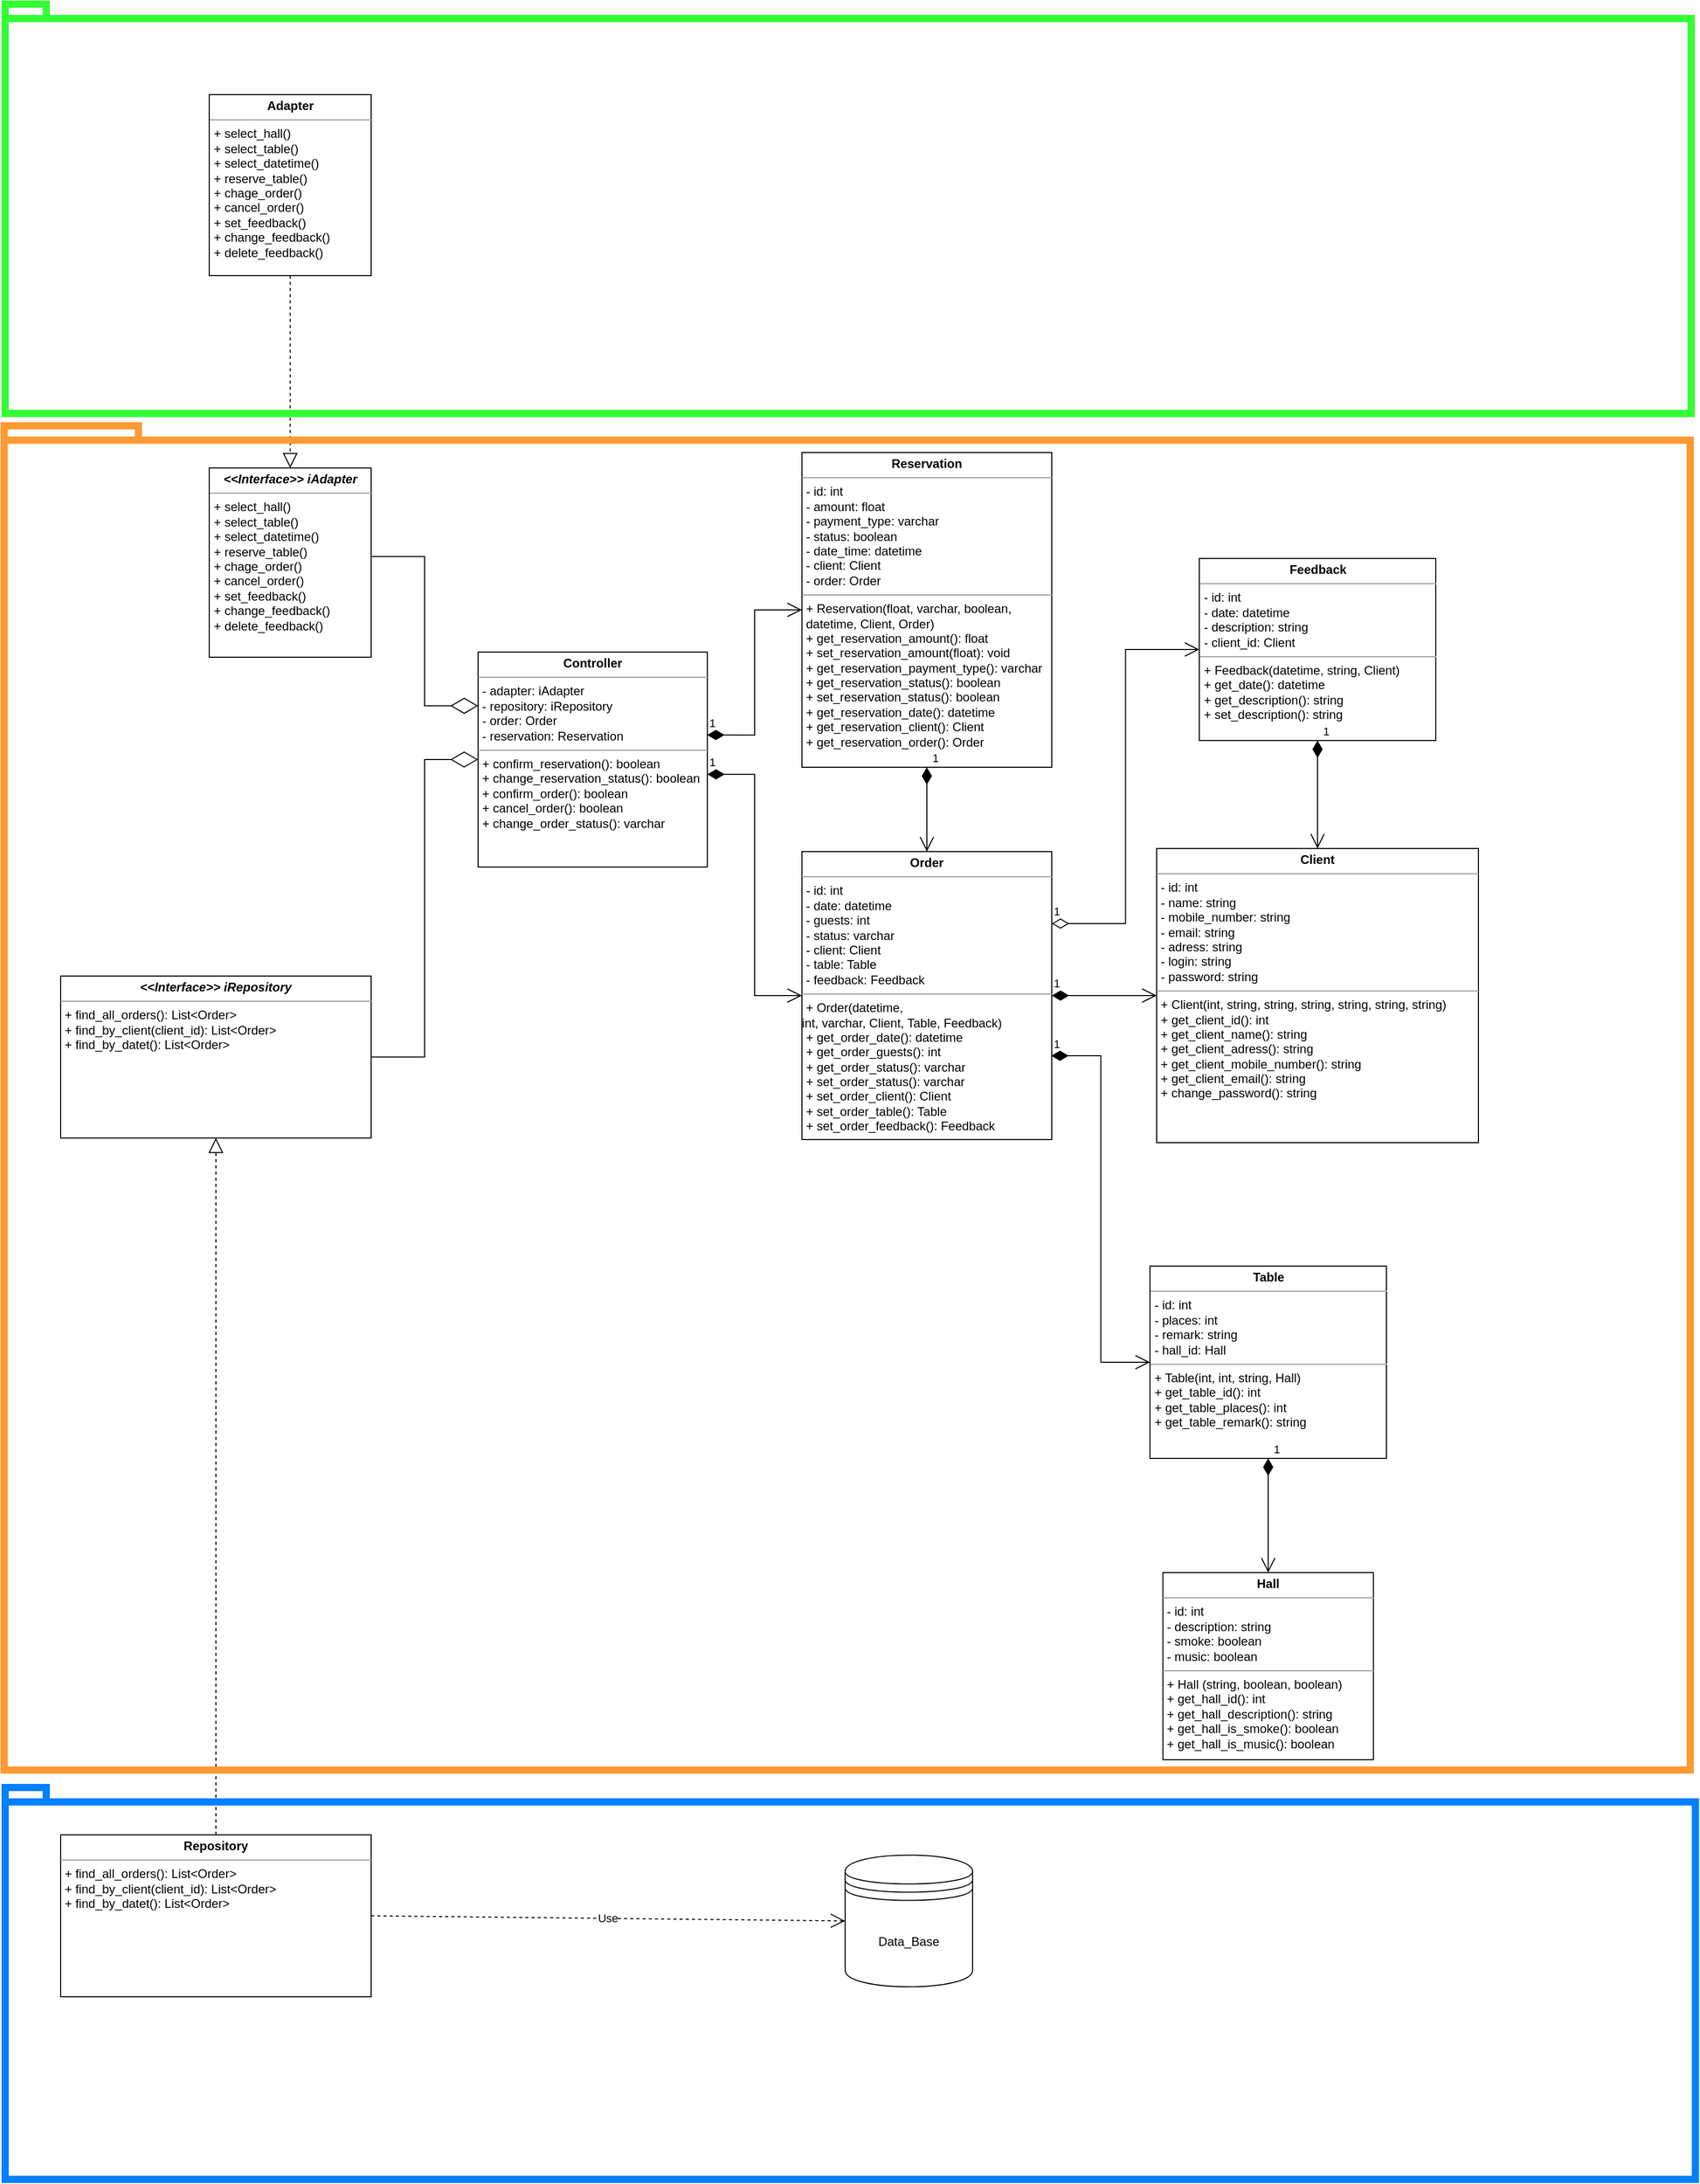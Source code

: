 <mxfile version="22.1.11" type="device">
  <diagram name="Страница — 1" id="N-qAw4Ii0so-HZ5WBmBv">
    <mxGraphModel dx="2802" dy="1046" grid="0" gridSize="10" guides="1" tooltips="1" connect="1" arrows="1" fold="1" page="1" pageScale="1" pageWidth="827" pageHeight="1169" background="none" math="0" shadow="0">
      <root>
        <mxCell id="0" />
        <mxCell id="1" parent="0" />
        <mxCell id="5nABSl6TricY1-DJC5i2-2" value="&lt;p style=&quot;margin:0px;margin-top:4px;text-align:center;&quot;&gt;&lt;b&gt;Client&lt;/b&gt;&lt;/p&gt;&lt;hr size=&quot;1&quot;&gt;&lt;p style=&quot;margin:0px;margin-left:4px;&quot;&gt;- id: int&lt;/p&gt;&lt;p style=&quot;margin:0px;margin-left:4px;&quot;&gt;- name: string&lt;/p&gt;&lt;p style=&quot;margin:0px;margin-left:4px;&quot;&gt;- mobile_number: string&lt;/p&gt;&lt;p style=&quot;margin:0px;margin-left:4px;&quot;&gt;- email: string&lt;/p&gt;&lt;p style=&quot;margin:0px;margin-left:4px;&quot;&gt;- adress: string&lt;/p&gt;&lt;p style=&quot;margin:0px;margin-left:4px;&quot;&gt;- login: string&lt;/p&gt;&lt;p style=&quot;margin:0px;margin-left:4px;&quot;&gt;- password: string&lt;/p&gt;&lt;hr size=&quot;1&quot;&gt;&lt;p style=&quot;margin:0px;margin-left:4px;&quot;&gt;+ Client(int, string, string, string, string, string, string)&lt;/p&gt;&lt;p style=&quot;margin:0px;margin-left:4px;&quot;&gt;+ get_client_id(): int&lt;/p&gt;&lt;p style=&quot;margin:0px;margin-left:4px;&quot;&gt;+ get_client_name(): string&lt;/p&gt;&lt;p style=&quot;margin:0px;margin-left:4px;&quot;&gt;+ get_client_adress(): string&lt;/p&gt;&lt;p style=&quot;margin:0px;margin-left:4px;&quot;&gt;+ get_client_mobile_number(): string&lt;/p&gt;&lt;p style=&quot;margin:0px;margin-left:4px;&quot;&gt;+ get_client_email(): string&lt;/p&gt;&lt;p style=&quot;margin:0px;margin-left:4px;&quot;&gt;+ change_password(): string&lt;/p&gt;" style="verticalAlign=top;align=left;overflow=fill;fontSize=12;fontFamily=Helvetica;html=1;whiteSpace=wrap;" parent="1" vertex="1">
          <mxGeometry x="298" y="871" width="313" height="286" as="geometry" />
        </mxCell>
        <mxCell id="5nABSl6TricY1-DJC5i2-4" value="&lt;p style=&quot;margin:0px;margin-top:4px;text-align:center;&quot;&gt;&lt;b&gt;Table&lt;/b&gt;&lt;/p&gt;&lt;hr size=&quot;1&quot;&gt;&lt;p style=&quot;margin:0px;margin-left:4px;&quot;&gt;- id: int&lt;/p&gt;&lt;p style=&quot;margin:0px;margin-left:4px;&quot;&gt;- places: int&lt;br&gt;&lt;/p&gt;&lt;p style=&quot;margin:0px;margin-left:4px;&quot;&gt;- remark: string&lt;/p&gt;&lt;p style=&quot;margin:0px;margin-left:4px;&quot;&gt;- hall_id: Hall&lt;/p&gt;&lt;hr size=&quot;1&quot;&gt;&lt;p style=&quot;margin:0px;margin-left:4px;&quot;&gt;+ Table(int, int, string, Hall)&lt;/p&gt;&lt;p style=&quot;margin:0px;margin-left:4px;&quot;&gt;+ get_table_id(): int&lt;/p&gt;&lt;p style=&quot;margin:0px;margin-left:4px;&quot;&gt;+ get_table_places(): int&lt;/p&gt;&lt;p style=&quot;margin:0px;margin-left:4px;&quot;&gt;+ get_table_remark(): string&lt;/p&gt;" style="verticalAlign=top;align=left;overflow=fill;fontSize=12;fontFamily=Helvetica;html=1;whiteSpace=wrap;" parent="1" vertex="1">
          <mxGeometry x="291.5" y="1277" width="230" height="187" as="geometry" />
        </mxCell>
        <mxCell id="5nABSl6TricY1-DJC5i2-5" value="&lt;p style=&quot;margin:0px;margin-top:4px;text-align:center;&quot;&gt;&lt;b&gt;Hall&lt;/b&gt;&lt;/p&gt;&lt;hr size=&quot;1&quot;&gt;&lt;p style=&quot;margin:0px;margin-left:4px;&quot;&gt;- id: int&lt;/p&gt;&lt;p style=&quot;margin:0px;margin-left:4px;&quot;&gt;- description: string&lt;/p&gt;&lt;p style=&quot;margin:0px;margin-left:4px;&quot;&gt;&lt;span style=&quot;background-color: initial;&quot;&gt;- smoke: boolean&lt;/span&gt;&lt;/p&gt;&lt;p style=&quot;margin:0px;margin-left:4px;&quot;&gt;&lt;span style=&quot;background-color: initial;&quot;&gt;- music: boolean&lt;/span&gt;&lt;/p&gt;&lt;hr size=&quot;1&quot;&gt;&lt;p style=&quot;margin:0px;margin-left:4px;&quot;&gt;+ Hall (string, boolean, boolean)&lt;/p&gt;&lt;p style=&quot;margin:0px;margin-left:4px;&quot;&gt;+ get_hall_id(): int&lt;/p&gt;&lt;p style=&quot;margin:0px;margin-left:4px;&quot;&gt;+ get_hall_description(): string&lt;/p&gt;&lt;p style=&quot;margin:0px;margin-left:4px;&quot;&gt;+ get_hall_is_smoke(): boolean&lt;/p&gt;&lt;p style=&quot;margin:0px;margin-left:4px;&quot;&gt;+ get_hall_is_music(): boolean&lt;/p&gt;" style="verticalAlign=top;align=left;overflow=fill;fontSize=12;fontFamily=Helvetica;html=1;whiteSpace=wrap;" parent="1" vertex="1">
          <mxGeometry x="304.14" y="1575" width="204.72" height="182" as="geometry" />
        </mxCell>
        <mxCell id="5nABSl6TricY1-DJC5i2-7" value="Data_Base" style="shape=datastore;whiteSpace=wrap;html=1;" parent="1" vertex="1">
          <mxGeometry x="-5" y="1849.74" width="124" height="128" as="geometry" />
        </mxCell>
        <mxCell id="5nABSl6TricY1-DJC5i2-9" value="&lt;p style=&quot;margin:0px;margin-top:4px;text-align:center;&quot;&gt;&lt;b&gt;Order&lt;/b&gt;&lt;/p&gt;&lt;hr size=&quot;1&quot;&gt;&lt;p style=&quot;margin:0px;margin-left:4px;&quot;&gt;- id: int&lt;/p&gt;&lt;p style=&quot;margin:0px;margin-left:4px;&quot;&gt;- date: datetime&lt;/p&gt;&lt;p style=&quot;margin:0px;margin-left:4px;&quot;&gt;- guests: int&lt;/p&gt;&lt;p style=&quot;margin:0px;margin-left:4px;&quot;&gt;- status: varchar&lt;/p&gt;&lt;p style=&quot;margin:0px;margin-left:4px;&quot;&gt;- client: Client&lt;/p&gt;&lt;p style=&quot;margin:0px;margin-left:4px;&quot;&gt;- table: Table&lt;br&gt;&lt;/p&gt;&lt;p style=&quot;margin:0px;margin-left:4px;&quot;&gt;- feedback: Feedback&lt;/p&gt;&lt;hr size=&quot;1&quot;&gt;&lt;p style=&quot;margin:0px;margin-left:4px;&quot;&gt;+ Order(datetime,&amp;nbsp;&lt;/p&gt;int, varchar,&amp;nbsp;&lt;span style=&quot;background-color: initial;&quot;&gt;Client, Table, Feedback)&lt;/span&gt;&lt;br&gt;&lt;p style=&quot;margin:0px;margin-left:4px;&quot;&gt;+ get_order_date(): datetime&lt;/p&gt;&lt;p style=&quot;margin:0px;margin-left:4px;&quot;&gt;+ get_order_guests(): int&lt;/p&gt;&lt;p style=&quot;margin:0px;margin-left:4px;&quot;&gt;+ get_order_status(): varchar&lt;/p&gt;&lt;p style=&quot;margin:0px;margin-left:4px;&quot;&gt;+ set_order_status(): varchar&lt;/p&gt;&lt;p style=&quot;margin:0px;margin-left:4px;&quot;&gt;+ set_order_client(): Client&lt;/p&gt;&lt;p style=&quot;margin:0px;margin-left:4px;&quot;&gt;+ set_order_table(): Table&lt;/p&gt;&lt;p style=&quot;margin:0px;margin-left:4px;&quot;&gt;+ set_order_feedback(): Feedback&lt;/p&gt;" style="verticalAlign=top;align=left;overflow=fill;fontSize=12;fontFamily=Helvetica;html=1;whiteSpace=wrap;" parent="1" vertex="1">
          <mxGeometry x="-47" y="874" width="243" height="280" as="geometry" />
        </mxCell>
        <mxCell id="5nABSl6TricY1-DJC5i2-21" value="1" style="endArrow=open;html=1;endSize=12;startArrow=diamondThin;startSize=14;startFill=1;edgeStyle=orthogonalEdgeStyle;align=left;verticalAlign=bottom;rounded=0;entryX=0;entryY=0.5;entryDx=0;entryDy=0;exitX=0.998;exitY=0.709;exitDx=0;exitDy=0;exitPerimeter=0;" parent="1" source="5nABSl6TricY1-DJC5i2-9" target="5nABSl6TricY1-DJC5i2-4" edge="1">
          <mxGeometry x="-1" y="3" relative="1" as="geometry">
            <mxPoint x="230.5" y="1103" as="sourcePoint" />
            <mxPoint x="483.5" y="1007" as="targetPoint" />
          </mxGeometry>
        </mxCell>
        <mxCell id="5nABSl6TricY1-DJC5i2-22" value="&lt;p style=&quot;margin:0px;margin-top:4px;text-align:center;&quot;&gt;&lt;b&gt;Reservation&lt;/b&gt;&lt;/p&gt;&lt;hr size=&quot;1&quot;&gt;&lt;p style=&quot;margin:0px;margin-left:4px;&quot;&gt;- id: int&lt;/p&gt;&lt;p style=&quot;margin:0px;margin-left:4px;&quot;&gt;- amount: float&lt;/p&gt;&lt;p style=&quot;margin:0px;margin-left:4px;&quot;&gt;- payment_type: varchar&lt;/p&gt;&lt;p style=&quot;margin:0px;margin-left:4px;&quot;&gt;- status: boolean&lt;/p&gt;&lt;p style=&quot;margin:0px;margin-left:4px;&quot;&gt;- date_time: datetime&lt;/p&gt;&lt;p style=&quot;margin:0px;margin-left:4px;&quot;&gt;- client: Client&lt;/p&gt;&lt;p style=&quot;margin:0px;margin-left:4px;&quot;&gt;- order: Order&lt;/p&gt;&lt;hr size=&quot;1&quot;&gt;&lt;p style=&quot;margin:0px;margin-left:4px;&quot;&gt;+ Reservation(float, varchar, boolean, datetime, Client, Order)&lt;/p&gt;&lt;p style=&quot;margin:0px;margin-left:4px;&quot;&gt;+ get_reservation_amount(): float&lt;/p&gt;&lt;p style=&quot;margin:0px;margin-left:4px;&quot;&gt;+ set_reservation_amount(float): void&lt;/p&gt;&lt;p style=&quot;margin:0px;margin-left:4px;&quot;&gt;+ get_reservation_payment_type(): varchar&lt;/p&gt;&lt;p style=&quot;margin:0px;margin-left:4px;&quot;&gt;+ get_reservation_status(): boolean&lt;/p&gt;&lt;p style=&quot;margin:0px;margin-left:4px;&quot;&gt;+ set_reservation_status(): boolean&lt;br&gt;&lt;/p&gt;&lt;p style=&quot;margin:0px;margin-left:4px;&quot;&gt;+ get_reservation_date(): datetime&lt;/p&gt;&lt;p style=&quot;margin:0px;margin-left:4px;&quot;&gt;+ get_reservation_client(): Client&lt;/p&gt;&lt;p style=&quot;margin:0px;margin-left:4px;&quot;&gt;+ get_reservation_order(): Order&lt;/p&gt;" style="verticalAlign=top;align=left;overflow=fill;fontSize=12;fontFamily=Helvetica;html=1;whiteSpace=wrap;" parent="1" vertex="1">
          <mxGeometry x="-47" y="486" width="243" height="306" as="geometry" />
        </mxCell>
        <mxCell id="5nABSl6TricY1-DJC5i2-23" value="&lt;p style=&quot;margin:0px;margin-top:4px;text-align:center;&quot;&gt;&lt;b&gt;Controller&lt;/b&gt;&lt;/p&gt;&lt;hr size=&quot;1&quot;&gt;&lt;p style=&quot;margin:0px;margin-left:4px;&quot;&gt;- adapter: iAdapter&lt;/p&gt;&lt;p style=&quot;margin:0px;margin-left:4px;&quot;&gt;- repository: iRepository&lt;/p&gt;&lt;p style=&quot;margin:0px;margin-left:4px;&quot;&gt;- order: Order&lt;/p&gt;&lt;p style=&quot;margin:0px;margin-left:4px;&quot;&gt;- reservation: Reservation&lt;/p&gt;&lt;hr size=&quot;1&quot;&gt;&lt;p style=&quot;margin:0px;margin-left:4px;&quot;&gt;+ confirm_reservation(): boolean&lt;/p&gt;&lt;p style=&quot;margin:0px;margin-left:4px;&quot;&gt;+ change_reservation_status(): boolean&lt;/p&gt;&lt;p style=&quot;margin:0px;margin-left:4px;&quot;&gt;+ confirm_order(): boolean&lt;/p&gt;&lt;p style=&quot;margin:0px;margin-left:4px;&quot;&gt;+ cancel_order(): boolean&lt;/p&gt;&lt;p style=&quot;margin:0px;margin-left:4px;&quot;&gt;+ change_order_status(): varchar&lt;/p&gt;" style="verticalAlign=top;align=left;overflow=fill;fontSize=12;fontFamily=Helvetica;html=1;whiteSpace=wrap;" parent="1" vertex="1">
          <mxGeometry x="-362" y="680" width="223" height="209" as="geometry" />
        </mxCell>
        <mxCell id="5nABSl6TricY1-DJC5i2-26" value="1" style="endArrow=open;html=1;endSize=12;startArrow=diamondThin;startSize=14;startFill=1;edgeStyle=orthogonalEdgeStyle;align=left;verticalAlign=bottom;rounded=0;" parent="1" source="5nABSl6TricY1-DJC5i2-22" target="5nABSl6TricY1-DJC5i2-9" edge="1">
          <mxGeometry x="-1" y="3" relative="1" as="geometry">
            <mxPoint x="-104.5" y="845" as="sourcePoint" />
            <mxPoint x="55.5" y="845" as="targetPoint" />
          </mxGeometry>
        </mxCell>
        <mxCell id="5nABSl6TricY1-DJC5i2-27" value="&lt;p style=&quot;margin:0px;margin-top:4px;text-align:center;&quot;&gt;&lt;b&gt;Adapter&lt;/b&gt;&lt;/p&gt;&lt;hr size=&quot;1&quot;&gt;&lt;p style=&quot;margin:0px;margin-left:4px;&quot;&gt;&lt;span style=&quot;background-color: initial;&quot;&gt;+ select_hall()&lt;/span&gt;&lt;br&gt;&lt;/p&gt;&lt;p style=&quot;margin:0px;margin-left:4px;&quot;&gt;+ select_table()&lt;/p&gt;&lt;p style=&quot;margin:0px;margin-left:4px;&quot;&gt;+ select_datetime()&lt;/p&gt;&lt;p style=&quot;margin:0px;margin-left:4px;&quot;&gt;+ reserve_table()&lt;/p&gt;&lt;p style=&quot;margin:0px;margin-left:4px;&quot;&gt;+ chage_order()&lt;/p&gt;&lt;p style=&quot;margin:0px;margin-left:4px;&quot;&gt;+ cancel_order()&lt;/p&gt;&lt;p style=&quot;margin:0px;margin-left:4px;&quot;&gt;+ set_feedback()&lt;/p&gt;&lt;p style=&quot;margin:0px;margin-left:4px;&quot;&gt;+ change_feedback()&lt;/p&gt;&lt;p style=&quot;margin:0px;margin-left:4px;&quot;&gt;+ delete_feedback()&lt;/p&gt;" style="verticalAlign=top;align=left;overflow=fill;fontSize=12;fontFamily=Helvetica;html=1;whiteSpace=wrap;" parent="1" vertex="1">
          <mxGeometry x="-623.48" y="138" width="157.48" height="176" as="geometry" />
        </mxCell>
        <mxCell id="5nABSl6TricY1-DJC5i2-28" value="&lt;p style=&quot;margin:0px;margin-top:4px;text-align:center;&quot;&gt;&lt;b&gt;&lt;i&gt;&amp;lt;&amp;lt;Interface&amp;gt;&amp;gt; iAdapter&lt;/i&gt;&lt;/b&gt;&lt;/p&gt;&lt;hr size=&quot;1&quot;&gt;&lt;p style=&quot;border-color: var(--border-color); margin: 0px 0px 0px 4px;&quot;&gt;+ select_hall()&lt;br style=&quot;border-color: var(--border-color);&quot;&gt;&lt;/p&gt;&lt;p style=&quot;border-color: var(--border-color); margin: 0px 0px 0px 4px;&quot;&gt;+ select_table()&lt;/p&gt;&lt;p style=&quot;border-color: var(--border-color); margin: 0px 0px 0px 4px;&quot;&gt;+ select_datetime()&lt;/p&gt;&lt;p style=&quot;border-color: var(--border-color); margin: 0px 0px 0px 4px;&quot;&gt;+ reserve_table()&lt;/p&gt;&lt;p style=&quot;border-color: var(--border-color); margin: 0px 0px 0px 4px;&quot;&gt;+ chage_order()&lt;/p&gt;&lt;p style=&quot;border-color: var(--border-color); margin: 0px 0px 0px 4px;&quot;&gt;+ cancel_order()&lt;/p&gt;&lt;p style=&quot;border-color: var(--border-color); margin: 0px 0px 0px 4px;&quot;&gt;+ set_feedback()&lt;/p&gt;&lt;p style=&quot;border-color: var(--border-color); margin: 0px 0px 0px 4px;&quot;&gt;+ change_feedback()&lt;/p&gt;&lt;p style=&quot;border-color: var(--border-color); margin: 0px 0px 0px 4px;&quot;&gt;+ delete_feedback()&lt;/p&gt;" style="verticalAlign=top;align=left;overflow=fill;fontSize=12;fontFamily=Helvetica;html=1;whiteSpace=wrap;" parent="1" vertex="1">
          <mxGeometry x="-623.48" y="501" width="157.48" height="184" as="geometry" />
        </mxCell>
        <mxCell id="5nABSl6TricY1-DJC5i2-31" value="&lt;p style=&quot;margin:0px;margin-top:4px;text-align:center;&quot;&gt;&lt;b&gt;Repository&lt;/b&gt;&lt;/p&gt;&lt;hr size=&quot;1&quot;&gt;&lt;p style=&quot;border-color: var(--border-color); margin: 0px 0px 0px 4px;&quot;&gt;+ find_all_orders(): List&amp;lt;Order&amp;gt;&lt;/p&gt;&lt;p style=&quot;border-color: var(--border-color); margin: 0px 0px 0px 4px;&quot;&gt;+ find_by_client(client_id): List&amp;lt;Order&amp;gt;&lt;/p&gt;&lt;p style=&quot;border-color: var(--border-color); margin: 0px 0px 0px 4px;&quot;&gt;+ find_by_datet(): List&amp;lt;Order&amp;gt;&lt;/p&gt;" style="verticalAlign=top;align=left;overflow=fill;fontSize=12;fontFamily=Helvetica;html=1;whiteSpace=wrap;" parent="1" vertex="1">
          <mxGeometry x="-768" y="1830" width="302" height="157.48" as="geometry" />
        </mxCell>
        <mxCell id="5nABSl6TricY1-DJC5i2-32" value="&lt;p style=&quot;margin:0px;margin-top:4px;text-align:center;&quot;&gt;&lt;i style=&quot;border-color: var(--border-color); font-weight: 700;&quot;&gt;&amp;lt;&amp;lt;Interface&amp;gt;&amp;gt; iRepository&lt;/i&gt;&lt;/p&gt;&lt;hr size=&quot;1&quot;&gt;&lt;p style=&quot;border-color: var(--border-color); margin: 0px 0px 0px 4px;&quot;&gt;+ find_all_orders(): List&amp;lt;Order&amp;gt;&lt;/p&gt;&lt;p style=&quot;border-color: var(--border-color); margin: 0px 0px 0px 4px;&quot;&gt;+ find_by_client(client_id): List&amp;lt;Order&amp;gt;&lt;/p&gt;&lt;p style=&quot;border-color: var(--border-color); margin: 0px 0px 0px 4px;&quot;&gt;+ find_by_datet(): List&amp;lt;Order&amp;gt;&lt;/p&gt;" style="verticalAlign=top;align=left;overflow=fill;fontSize=12;fontFamily=Helvetica;html=1;whiteSpace=wrap;" parent="1" vertex="1">
          <mxGeometry x="-768" y="995" width="302" height="157.48" as="geometry" />
        </mxCell>
        <mxCell id="5nABSl6TricY1-DJC5i2-33" value="" style="endArrow=block;dashed=1;endFill=0;endSize=12;html=1;rounded=0;entryX=0.5;entryY=0;entryDx=0;entryDy=0;exitX=0.5;exitY=1;exitDx=0;exitDy=0;" parent="1" source="5nABSl6TricY1-DJC5i2-27" target="5nABSl6TricY1-DJC5i2-28" edge="1">
          <mxGeometry width="160" relative="1" as="geometry">
            <mxPoint x="-444" y="361" as="sourcePoint" />
            <mxPoint x="-284" y="361" as="targetPoint" />
          </mxGeometry>
        </mxCell>
        <mxCell id="5nABSl6TricY1-DJC5i2-34" value="" style="endArrow=block;dashed=1;endFill=0;endSize=12;html=1;rounded=0;exitX=0.5;exitY=0;exitDx=0;exitDy=0;entryX=0.5;entryY=1;entryDx=0;entryDy=0;" parent="1" source="5nABSl6TricY1-DJC5i2-31" target="5nABSl6TricY1-DJC5i2-32" edge="1">
          <mxGeometry width="160" relative="1" as="geometry">
            <mxPoint x="-539" y="1815" as="sourcePoint" />
            <mxPoint x="-508" y="1604" as="targetPoint" />
          </mxGeometry>
        </mxCell>
        <mxCell id="5nABSl6TricY1-DJC5i2-35" value="" style="endArrow=diamondThin;endFill=0;endSize=24;html=1;rounded=0;exitX=1.004;exitY=0.468;exitDx=0;exitDy=0;exitPerimeter=0;entryX=0;entryY=0.25;entryDx=0;entryDy=0;edgeStyle=orthogonalEdgeStyle;" parent="1" source="5nABSl6TricY1-DJC5i2-28" target="5nABSl6TricY1-DJC5i2-23" edge="1">
          <mxGeometry width="160" relative="1" as="geometry">
            <mxPoint x="-444" y="796" as="sourcePoint" />
            <mxPoint x="-284" y="796" as="targetPoint" />
          </mxGeometry>
        </mxCell>
        <mxCell id="5nABSl6TricY1-DJC5i2-36" value="" style="endArrow=diamondThin;endFill=0;endSize=24;html=1;rounded=0;entryX=0;entryY=0.5;entryDx=0;entryDy=0;exitX=1;exitY=0.5;exitDx=0;exitDy=0;edgeStyle=orthogonalEdgeStyle;" parent="1" source="5nABSl6TricY1-DJC5i2-32" target="5nABSl6TricY1-DJC5i2-23" edge="1">
          <mxGeometry width="160" relative="1" as="geometry">
            <mxPoint x="-444" y="796" as="sourcePoint" />
            <mxPoint x="-284" y="796" as="targetPoint" />
          </mxGeometry>
        </mxCell>
        <mxCell id="5nABSl6TricY1-DJC5i2-37" value="1" style="endArrow=open;html=1;endSize=12;startArrow=diamondThin;startSize=14;startFill=1;edgeStyle=orthogonalEdgeStyle;align=left;verticalAlign=bottom;rounded=0;entryX=0;entryY=0.5;entryDx=0;entryDy=0;exitX=0.999;exitY=0.386;exitDx=0;exitDy=0;exitPerimeter=0;" parent="1" source="5nABSl6TricY1-DJC5i2-23" target="5nABSl6TricY1-DJC5i2-22" edge="1">
          <mxGeometry x="-1" y="3" relative="1" as="geometry">
            <mxPoint x="-131" y="814" as="sourcePoint" />
            <mxPoint x="-87" y="579" as="targetPoint" />
          </mxGeometry>
        </mxCell>
        <mxCell id="5nABSl6TricY1-DJC5i2-38" value="1" style="endArrow=open;html=1;endSize=12;startArrow=diamondThin;startSize=14;startFill=1;edgeStyle=orthogonalEdgeStyle;align=left;verticalAlign=bottom;rounded=0;entryX=0;entryY=0.5;entryDx=0;entryDy=0;exitX=1;exitY=0.569;exitDx=0;exitDy=0;exitPerimeter=0;" parent="1" source="5nABSl6TricY1-DJC5i2-23" target="5nABSl6TricY1-DJC5i2-9" edge="1">
          <mxGeometry x="-1" y="3" relative="1" as="geometry">
            <mxPoint x="-444" y="796" as="sourcePoint" />
            <mxPoint x="-284" y="796" as="targetPoint" />
          </mxGeometry>
        </mxCell>
        <mxCell id="5nABSl6TricY1-DJC5i2-39" value="Use" style="endArrow=open;endSize=12;dashed=1;html=1;rounded=0;entryX=0;entryY=0.5;entryDx=0;entryDy=0;exitX=1;exitY=0.5;exitDx=0;exitDy=0;" parent="1" source="5nABSl6TricY1-DJC5i2-31" target="5nABSl6TricY1-DJC5i2-7" edge="1">
          <mxGeometry width="160" relative="1" as="geometry">
            <mxPoint x="-332" y="1522" as="sourcePoint" />
            <mxPoint x="-172" y="1522" as="targetPoint" />
          </mxGeometry>
        </mxCell>
        <mxCell id="5nABSl6TricY1-DJC5i2-40" value="" style="shape=folder;fontStyle=1;spacingTop=10;tabWidth=40;tabHeight=14;tabPosition=left;html=1;whiteSpace=wrap;fillColor=none;strokeColor=#007FFF;strokeWidth=7;" parent="1" vertex="1">
          <mxGeometry x="-822" y="1784" width="1644" height="381" as="geometry" />
        </mxCell>
        <mxCell id="5nABSl6TricY1-DJC5i2-41" value="" style="shape=folder;fontStyle=1;spacingTop=10;tabWidth=40;tabHeight=14;tabPosition=left;html=1;whiteSpace=wrap;fillColor=none;strokeColor=#FF9933;strokeWidth=7;" parent="1" vertex="1">
          <mxGeometry x="-823" y="460" width="1640" height="1307" as="geometry" />
        </mxCell>
        <mxCell id="5nABSl6TricY1-DJC5i2-42" value="" style="shape=folder;fontStyle=1;spacingTop=10;tabWidth=40;tabHeight=14;tabPosition=left;html=1;whiteSpace=wrap;fillColor=none;strokeColor=#33FF33;strokeWidth=7;" parent="1" vertex="1">
          <mxGeometry x="-822" y="50" width="1640" height="398" as="geometry" />
        </mxCell>
        <mxCell id="8vRCdp9rLOngcFGMXUnF-1" value="1" style="endArrow=open;html=1;endSize=12;startArrow=diamondThin;startSize=14;startFill=1;edgeStyle=orthogonalEdgeStyle;align=left;verticalAlign=bottom;rounded=0;entryX=0.5;entryY=0;entryDx=0;entryDy=0;exitX=0.5;exitY=1;exitDx=0;exitDy=0;" edge="1" parent="1" source="5nABSl6TricY1-DJC5i2-4" target="5nABSl6TricY1-DJC5i2-5">
          <mxGeometry x="-1" y="3" relative="1" as="geometry">
            <mxPoint x="285" y="1227" as="sourcePoint" />
            <mxPoint x="445" y="1227" as="targetPoint" />
          </mxGeometry>
        </mxCell>
        <mxCell id="8vRCdp9rLOngcFGMXUnF-2" value="&lt;p style=&quot;margin:0px;margin-top:4px;text-align:center;&quot;&gt;&lt;b&gt;Feedback&lt;/b&gt;&lt;/p&gt;&lt;hr size=&quot;1&quot;&gt;&lt;p style=&quot;margin:0px;margin-left:4px;&quot;&gt;- id: int&lt;/p&gt;&lt;p style=&quot;margin:0px;margin-left:4px;&quot;&gt;- date: datetime&lt;/p&gt;&lt;p style=&quot;margin:0px;margin-left:4px;&quot;&gt;- description: string&lt;/p&gt;&lt;p style=&quot;margin:0px;margin-left:4px;&quot;&gt;- client_id: Client&lt;/p&gt;&lt;hr size=&quot;1&quot;&gt;&lt;p style=&quot;margin:0px;margin-left:4px;&quot;&gt;+ Feedback(datetime, string, Client)&lt;/p&gt;&lt;p style=&quot;margin:0px;margin-left:4px;&quot;&gt;+ get_date(): datetime&lt;/p&gt;&lt;p style=&quot;margin:0px;margin-left:4px;&quot;&gt;+ get_description(): string&lt;/p&gt;&lt;p style=&quot;margin:0px;margin-left:4px;&quot;&gt;+ set_description(): string&lt;/p&gt;" style="verticalAlign=top;align=left;overflow=fill;fontSize=12;fontFamily=Helvetica;html=1;whiteSpace=wrap;" vertex="1" parent="1">
          <mxGeometry x="339.5" y="589" width="230" height="177" as="geometry" />
        </mxCell>
        <mxCell id="8vRCdp9rLOngcFGMXUnF-4" value="1" style="endArrow=open;html=1;endSize=12;startArrow=diamondThin;startSize=14;startFill=1;edgeStyle=orthogonalEdgeStyle;align=left;verticalAlign=bottom;rounded=0;entryX=0;entryY=0.5;entryDx=0;entryDy=0;exitX=1;exitY=0.5;exitDx=0;exitDy=0;" edge="1" parent="1" source="5nABSl6TricY1-DJC5i2-9" target="5nABSl6TricY1-DJC5i2-2">
          <mxGeometry x="-1" y="3" relative="1" as="geometry">
            <mxPoint x="195" y="956" as="sourcePoint" />
            <mxPoint x="355" y="956" as="targetPoint" />
          </mxGeometry>
        </mxCell>
        <mxCell id="8vRCdp9rLOngcFGMXUnF-7" value="1" style="endArrow=open;html=1;endSize=12;startArrow=diamondThin;startSize=14;startFill=0;edgeStyle=orthogonalEdgeStyle;align=left;verticalAlign=bottom;rounded=0;entryX=0;entryY=0.5;entryDx=0;entryDy=0;exitX=1;exitY=0.25;exitDx=0;exitDy=0;" edge="1" parent="1" source="5nABSl6TricY1-DJC5i2-9" target="8vRCdp9rLOngcFGMXUnF-2">
          <mxGeometry x="-1" y="3" relative="1" as="geometry">
            <mxPoint x="12" y="837" as="sourcePoint" />
            <mxPoint x="172" y="837" as="targetPoint" />
          </mxGeometry>
        </mxCell>
        <mxCell id="8vRCdp9rLOngcFGMXUnF-8" value="1" style="endArrow=open;html=1;endSize=12;startArrow=diamondThin;startSize=14;startFill=1;edgeStyle=orthogonalEdgeStyle;align=left;verticalAlign=bottom;rounded=0;entryX=0.5;entryY=0;entryDx=0;entryDy=0;exitX=0.5;exitY=1;exitDx=0;exitDy=0;" edge="1" parent="1" source="8vRCdp9rLOngcFGMXUnF-2" target="5nABSl6TricY1-DJC5i2-2">
          <mxGeometry x="-1" y="3" relative="1" as="geometry">
            <mxPoint x="12" y="837" as="sourcePoint" />
            <mxPoint x="172" y="837" as="targetPoint" />
          </mxGeometry>
        </mxCell>
      </root>
    </mxGraphModel>
  </diagram>
</mxfile>
